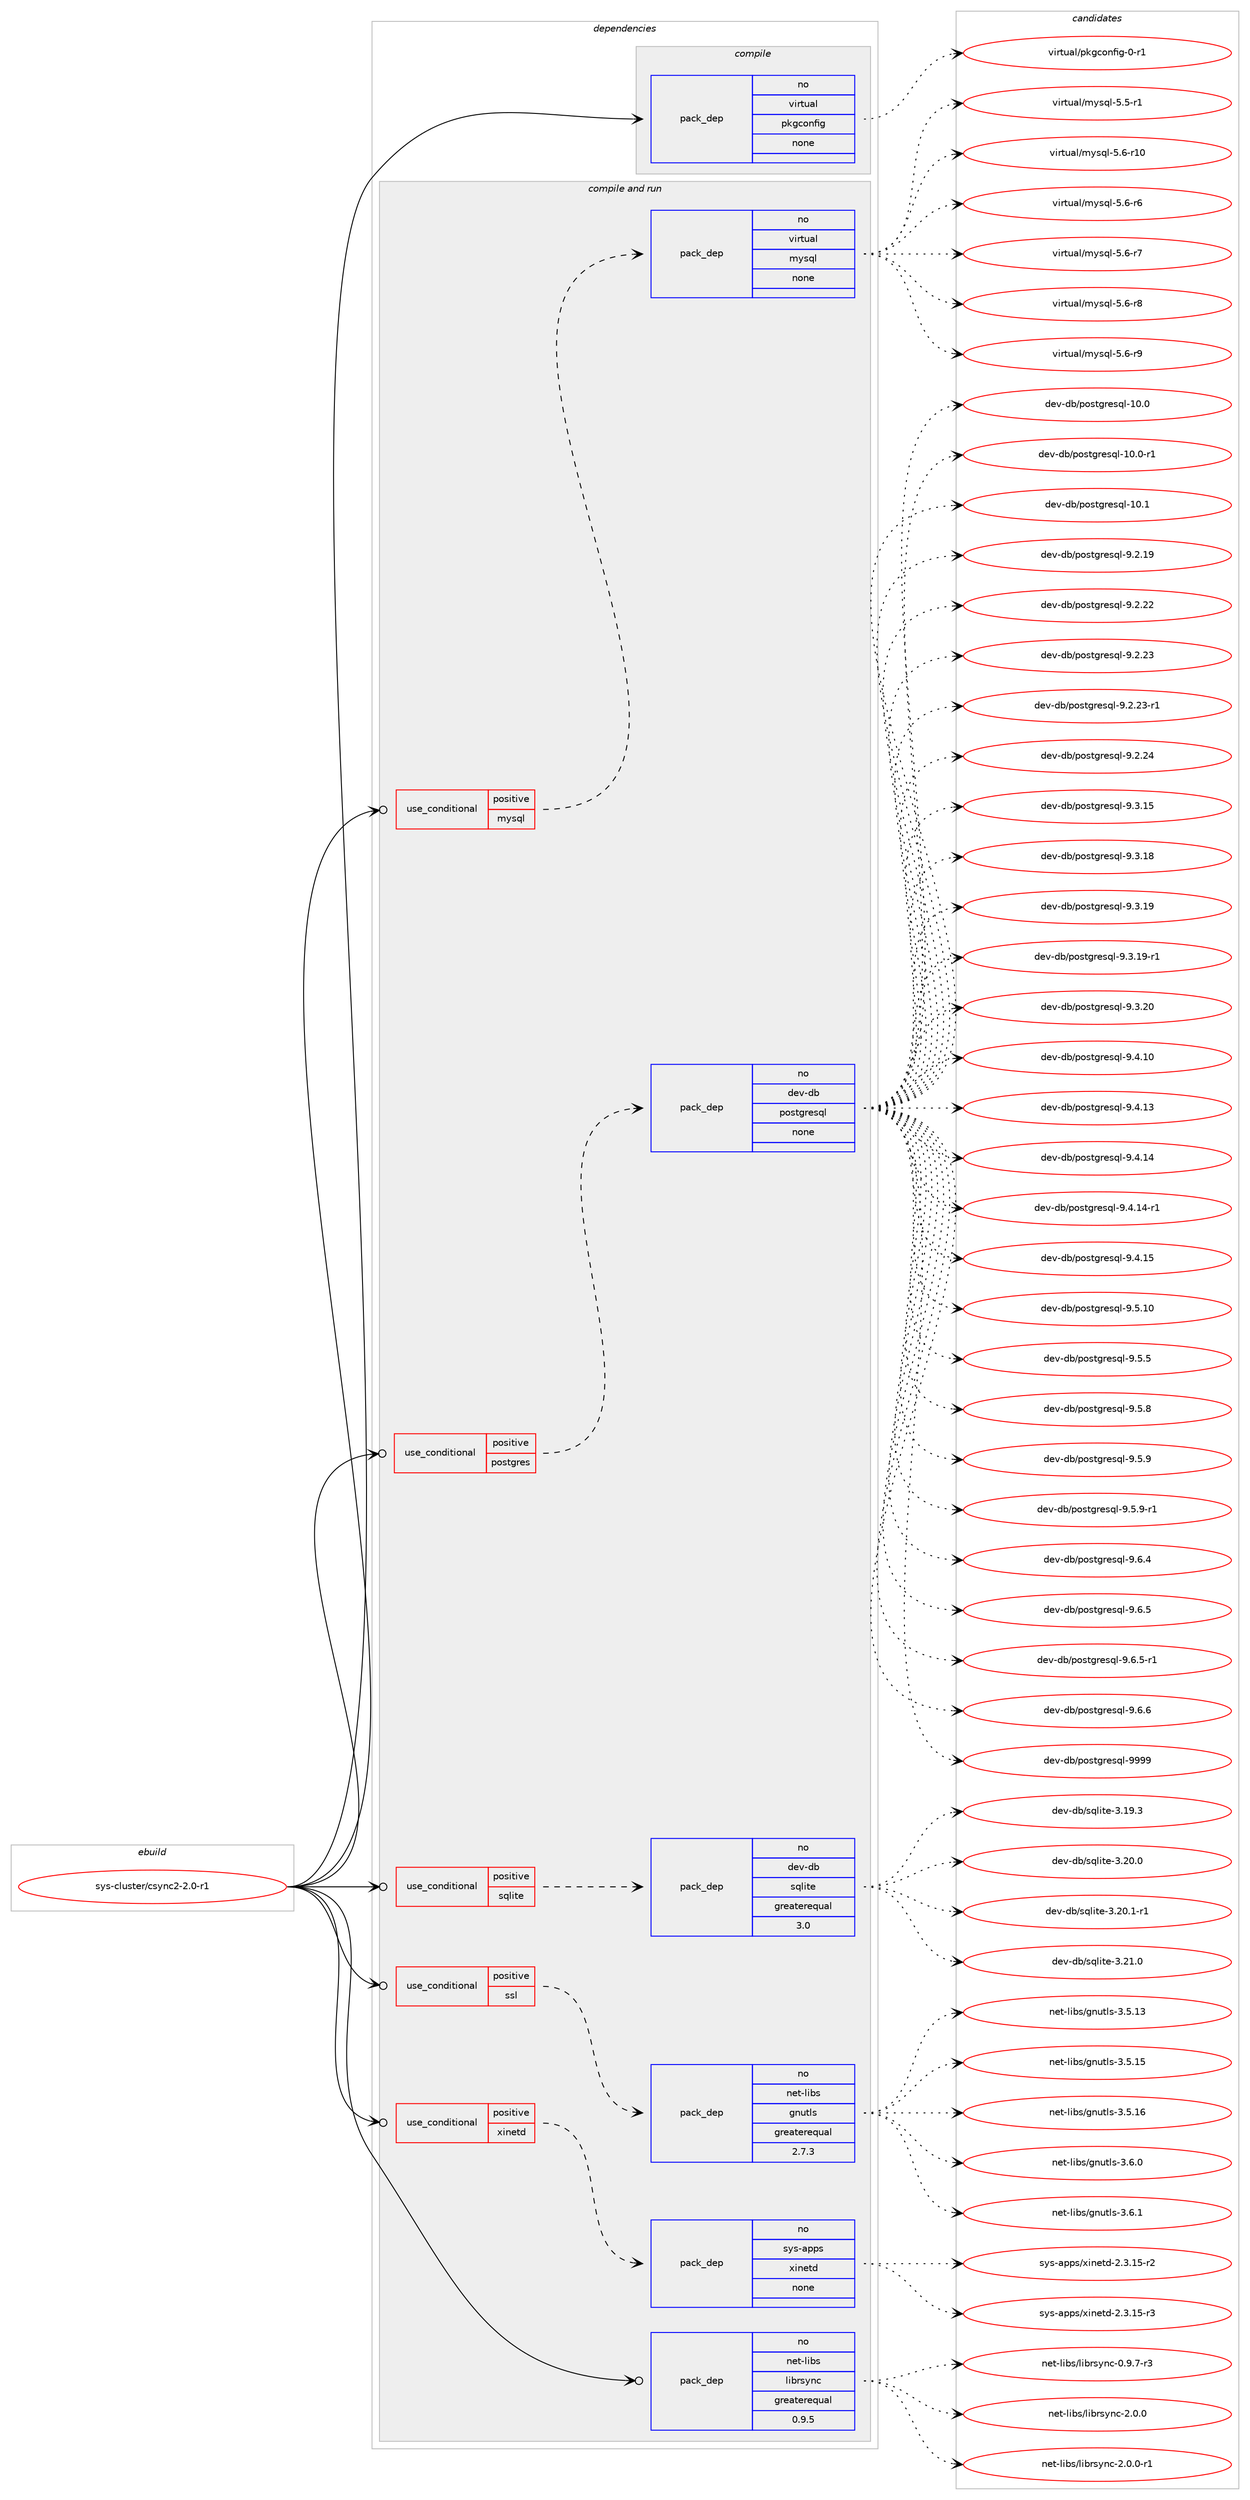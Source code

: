 digraph prolog {

# *************
# Graph options
# *************

newrank=true;
concentrate=true;
compound=true;
graph [rankdir=LR,fontname=Helvetica,fontsize=10,ranksep=1.5];#, ranksep=2.5, nodesep=0.2];
edge  [arrowhead=vee];
node  [fontname=Helvetica,fontsize=10];

# **********
# The ebuild
# **********

subgraph cluster_leftcol {
color=gray;
rank=same;
label=<<i>ebuild</i>>;
id [label="sys-cluster/csync2-2.0-r1", color=red, width=4, href="../sys-cluster/csync2-2.0-r1.svg"];
}

# ****************
# The dependencies
# ****************

subgraph cluster_midcol {
color=gray;
label=<<i>dependencies</i>>;
subgraph cluster_compile {
fillcolor="#eeeeee";
style=filled;
label=<<i>compile</i>>;
subgraph pack355640 {
dependency479216 [label=<<TABLE BORDER="0" CELLBORDER="1" CELLSPACING="0" CELLPADDING="4" WIDTH="220"><TR><TD ROWSPAN="6" CELLPADDING="30">pack_dep</TD></TR><TR><TD WIDTH="110">no</TD></TR><TR><TD>virtual</TD></TR><TR><TD>pkgconfig</TD></TR><TR><TD>none</TD></TR><TR><TD></TD></TR></TABLE>>, shape=none, color=blue];
}
id:e -> dependency479216:w [weight=20,style="solid",arrowhead="vee"];
}
subgraph cluster_compileandrun {
fillcolor="#eeeeee";
style=filled;
label=<<i>compile and run</i>>;
subgraph cond115209 {
dependency479217 [label=<<TABLE BORDER="0" CELLBORDER="1" CELLSPACING="0" CELLPADDING="4"><TR><TD ROWSPAN="3" CELLPADDING="10">use_conditional</TD></TR><TR><TD>positive</TD></TR><TR><TD>mysql</TD></TR></TABLE>>, shape=none, color=red];
subgraph pack355641 {
dependency479218 [label=<<TABLE BORDER="0" CELLBORDER="1" CELLSPACING="0" CELLPADDING="4" WIDTH="220"><TR><TD ROWSPAN="6" CELLPADDING="30">pack_dep</TD></TR><TR><TD WIDTH="110">no</TD></TR><TR><TD>virtual</TD></TR><TR><TD>mysql</TD></TR><TR><TD>none</TD></TR><TR><TD></TD></TR></TABLE>>, shape=none, color=blue];
}
dependency479217:e -> dependency479218:w [weight=20,style="dashed",arrowhead="vee"];
}
id:e -> dependency479217:w [weight=20,style="solid",arrowhead="odotvee"];
subgraph cond115210 {
dependency479219 [label=<<TABLE BORDER="0" CELLBORDER="1" CELLSPACING="0" CELLPADDING="4"><TR><TD ROWSPAN="3" CELLPADDING="10">use_conditional</TD></TR><TR><TD>positive</TD></TR><TR><TD>postgres</TD></TR></TABLE>>, shape=none, color=red];
subgraph pack355642 {
dependency479220 [label=<<TABLE BORDER="0" CELLBORDER="1" CELLSPACING="0" CELLPADDING="4" WIDTH="220"><TR><TD ROWSPAN="6" CELLPADDING="30">pack_dep</TD></TR><TR><TD WIDTH="110">no</TD></TR><TR><TD>dev-db</TD></TR><TR><TD>postgresql</TD></TR><TR><TD>none</TD></TR><TR><TD></TD></TR></TABLE>>, shape=none, color=blue];
}
dependency479219:e -> dependency479220:w [weight=20,style="dashed",arrowhead="vee"];
}
id:e -> dependency479219:w [weight=20,style="solid",arrowhead="odotvee"];
subgraph cond115211 {
dependency479221 [label=<<TABLE BORDER="0" CELLBORDER="1" CELLSPACING="0" CELLPADDING="4"><TR><TD ROWSPAN="3" CELLPADDING="10">use_conditional</TD></TR><TR><TD>positive</TD></TR><TR><TD>sqlite</TD></TR></TABLE>>, shape=none, color=red];
subgraph pack355643 {
dependency479222 [label=<<TABLE BORDER="0" CELLBORDER="1" CELLSPACING="0" CELLPADDING="4" WIDTH="220"><TR><TD ROWSPAN="6" CELLPADDING="30">pack_dep</TD></TR><TR><TD WIDTH="110">no</TD></TR><TR><TD>dev-db</TD></TR><TR><TD>sqlite</TD></TR><TR><TD>greaterequal</TD></TR><TR><TD>3.0</TD></TR></TABLE>>, shape=none, color=blue];
}
dependency479221:e -> dependency479222:w [weight=20,style="dashed",arrowhead="vee"];
}
id:e -> dependency479221:w [weight=20,style="solid",arrowhead="odotvee"];
subgraph cond115212 {
dependency479223 [label=<<TABLE BORDER="0" CELLBORDER="1" CELLSPACING="0" CELLPADDING="4"><TR><TD ROWSPAN="3" CELLPADDING="10">use_conditional</TD></TR><TR><TD>positive</TD></TR><TR><TD>ssl</TD></TR></TABLE>>, shape=none, color=red];
subgraph pack355644 {
dependency479224 [label=<<TABLE BORDER="0" CELLBORDER="1" CELLSPACING="0" CELLPADDING="4" WIDTH="220"><TR><TD ROWSPAN="6" CELLPADDING="30">pack_dep</TD></TR><TR><TD WIDTH="110">no</TD></TR><TR><TD>net-libs</TD></TR><TR><TD>gnutls</TD></TR><TR><TD>greaterequal</TD></TR><TR><TD>2.7.3</TD></TR></TABLE>>, shape=none, color=blue];
}
dependency479223:e -> dependency479224:w [weight=20,style="dashed",arrowhead="vee"];
}
id:e -> dependency479223:w [weight=20,style="solid",arrowhead="odotvee"];
subgraph cond115213 {
dependency479225 [label=<<TABLE BORDER="0" CELLBORDER="1" CELLSPACING="0" CELLPADDING="4"><TR><TD ROWSPAN="3" CELLPADDING="10">use_conditional</TD></TR><TR><TD>positive</TD></TR><TR><TD>xinetd</TD></TR></TABLE>>, shape=none, color=red];
subgraph pack355645 {
dependency479226 [label=<<TABLE BORDER="0" CELLBORDER="1" CELLSPACING="0" CELLPADDING="4" WIDTH="220"><TR><TD ROWSPAN="6" CELLPADDING="30">pack_dep</TD></TR><TR><TD WIDTH="110">no</TD></TR><TR><TD>sys-apps</TD></TR><TR><TD>xinetd</TD></TR><TR><TD>none</TD></TR><TR><TD></TD></TR></TABLE>>, shape=none, color=blue];
}
dependency479225:e -> dependency479226:w [weight=20,style="dashed",arrowhead="vee"];
}
id:e -> dependency479225:w [weight=20,style="solid",arrowhead="odotvee"];
subgraph pack355646 {
dependency479227 [label=<<TABLE BORDER="0" CELLBORDER="1" CELLSPACING="0" CELLPADDING="4" WIDTH="220"><TR><TD ROWSPAN="6" CELLPADDING="30">pack_dep</TD></TR><TR><TD WIDTH="110">no</TD></TR><TR><TD>net-libs</TD></TR><TR><TD>librsync</TD></TR><TR><TD>greaterequal</TD></TR><TR><TD>0.9.5</TD></TR></TABLE>>, shape=none, color=blue];
}
id:e -> dependency479227:w [weight=20,style="solid",arrowhead="odotvee"];
}
subgraph cluster_run {
fillcolor="#eeeeee";
style=filled;
label=<<i>run</i>>;
}
}

# **************
# The candidates
# **************

subgraph cluster_choices {
rank=same;
color=gray;
label=<<i>candidates</i>>;

subgraph choice355640 {
color=black;
nodesep=1;
choice11810511411611797108471121071039911111010210510345484511449 [label="virtual/pkgconfig-0-r1", color=red, width=4,href="../virtual/pkgconfig-0-r1.svg"];
dependency479216:e -> choice11810511411611797108471121071039911111010210510345484511449:w [style=dotted,weight="100"];
}
subgraph choice355641 {
color=black;
nodesep=1;
choice1181051141161179710847109121115113108455346534511449 [label="virtual/mysql-5.5-r1", color=red, width=4,href="../virtual/mysql-5.5-r1.svg"];
choice118105114116117971084710912111511310845534654451144948 [label="virtual/mysql-5.6-r10", color=red, width=4,href="../virtual/mysql-5.6-r10.svg"];
choice1181051141161179710847109121115113108455346544511454 [label="virtual/mysql-5.6-r6", color=red, width=4,href="../virtual/mysql-5.6-r6.svg"];
choice1181051141161179710847109121115113108455346544511455 [label="virtual/mysql-5.6-r7", color=red, width=4,href="../virtual/mysql-5.6-r7.svg"];
choice1181051141161179710847109121115113108455346544511456 [label="virtual/mysql-5.6-r8", color=red, width=4,href="../virtual/mysql-5.6-r8.svg"];
choice1181051141161179710847109121115113108455346544511457 [label="virtual/mysql-5.6-r9", color=red, width=4,href="../virtual/mysql-5.6-r9.svg"];
dependency479218:e -> choice1181051141161179710847109121115113108455346534511449:w [style=dotted,weight="100"];
dependency479218:e -> choice118105114116117971084710912111511310845534654451144948:w [style=dotted,weight="100"];
dependency479218:e -> choice1181051141161179710847109121115113108455346544511454:w [style=dotted,weight="100"];
dependency479218:e -> choice1181051141161179710847109121115113108455346544511455:w [style=dotted,weight="100"];
dependency479218:e -> choice1181051141161179710847109121115113108455346544511456:w [style=dotted,weight="100"];
dependency479218:e -> choice1181051141161179710847109121115113108455346544511457:w [style=dotted,weight="100"];
}
subgraph choice355642 {
color=black;
nodesep=1;
choice1001011184510098471121111151161031141011151131084549484648 [label="dev-db/postgresql-10.0", color=red, width=4,href="../dev-db/postgresql-10.0.svg"];
choice10010111845100984711211111511610311410111511310845494846484511449 [label="dev-db/postgresql-10.0-r1", color=red, width=4,href="../dev-db/postgresql-10.0-r1.svg"];
choice1001011184510098471121111151161031141011151131084549484649 [label="dev-db/postgresql-10.1", color=red, width=4,href="../dev-db/postgresql-10.1.svg"];
choice10010111845100984711211111511610311410111511310845574650464957 [label="dev-db/postgresql-9.2.19", color=red, width=4,href="../dev-db/postgresql-9.2.19.svg"];
choice10010111845100984711211111511610311410111511310845574650465050 [label="dev-db/postgresql-9.2.22", color=red, width=4,href="../dev-db/postgresql-9.2.22.svg"];
choice10010111845100984711211111511610311410111511310845574650465051 [label="dev-db/postgresql-9.2.23", color=red, width=4,href="../dev-db/postgresql-9.2.23.svg"];
choice100101118451009847112111115116103114101115113108455746504650514511449 [label="dev-db/postgresql-9.2.23-r1", color=red, width=4,href="../dev-db/postgresql-9.2.23-r1.svg"];
choice10010111845100984711211111511610311410111511310845574650465052 [label="dev-db/postgresql-9.2.24", color=red, width=4,href="../dev-db/postgresql-9.2.24.svg"];
choice10010111845100984711211111511610311410111511310845574651464953 [label="dev-db/postgresql-9.3.15", color=red, width=4,href="../dev-db/postgresql-9.3.15.svg"];
choice10010111845100984711211111511610311410111511310845574651464956 [label="dev-db/postgresql-9.3.18", color=red, width=4,href="../dev-db/postgresql-9.3.18.svg"];
choice10010111845100984711211111511610311410111511310845574651464957 [label="dev-db/postgresql-9.3.19", color=red, width=4,href="../dev-db/postgresql-9.3.19.svg"];
choice100101118451009847112111115116103114101115113108455746514649574511449 [label="dev-db/postgresql-9.3.19-r1", color=red, width=4,href="../dev-db/postgresql-9.3.19-r1.svg"];
choice10010111845100984711211111511610311410111511310845574651465048 [label="dev-db/postgresql-9.3.20", color=red, width=4,href="../dev-db/postgresql-9.3.20.svg"];
choice10010111845100984711211111511610311410111511310845574652464948 [label="dev-db/postgresql-9.4.10", color=red, width=4,href="../dev-db/postgresql-9.4.10.svg"];
choice10010111845100984711211111511610311410111511310845574652464951 [label="dev-db/postgresql-9.4.13", color=red, width=4,href="../dev-db/postgresql-9.4.13.svg"];
choice10010111845100984711211111511610311410111511310845574652464952 [label="dev-db/postgresql-9.4.14", color=red, width=4,href="../dev-db/postgresql-9.4.14.svg"];
choice100101118451009847112111115116103114101115113108455746524649524511449 [label="dev-db/postgresql-9.4.14-r1", color=red, width=4,href="../dev-db/postgresql-9.4.14-r1.svg"];
choice10010111845100984711211111511610311410111511310845574652464953 [label="dev-db/postgresql-9.4.15", color=red, width=4,href="../dev-db/postgresql-9.4.15.svg"];
choice10010111845100984711211111511610311410111511310845574653464948 [label="dev-db/postgresql-9.5.10", color=red, width=4,href="../dev-db/postgresql-9.5.10.svg"];
choice100101118451009847112111115116103114101115113108455746534653 [label="dev-db/postgresql-9.5.5", color=red, width=4,href="../dev-db/postgresql-9.5.5.svg"];
choice100101118451009847112111115116103114101115113108455746534656 [label="dev-db/postgresql-9.5.8", color=red, width=4,href="../dev-db/postgresql-9.5.8.svg"];
choice100101118451009847112111115116103114101115113108455746534657 [label="dev-db/postgresql-9.5.9", color=red, width=4,href="../dev-db/postgresql-9.5.9.svg"];
choice1001011184510098471121111151161031141011151131084557465346574511449 [label="dev-db/postgresql-9.5.9-r1", color=red, width=4,href="../dev-db/postgresql-9.5.9-r1.svg"];
choice100101118451009847112111115116103114101115113108455746544652 [label="dev-db/postgresql-9.6.4", color=red, width=4,href="../dev-db/postgresql-9.6.4.svg"];
choice100101118451009847112111115116103114101115113108455746544653 [label="dev-db/postgresql-9.6.5", color=red, width=4,href="../dev-db/postgresql-9.6.5.svg"];
choice1001011184510098471121111151161031141011151131084557465446534511449 [label="dev-db/postgresql-9.6.5-r1", color=red, width=4,href="../dev-db/postgresql-9.6.5-r1.svg"];
choice100101118451009847112111115116103114101115113108455746544654 [label="dev-db/postgresql-9.6.6", color=red, width=4,href="../dev-db/postgresql-9.6.6.svg"];
choice1001011184510098471121111151161031141011151131084557575757 [label="dev-db/postgresql-9999", color=red, width=4,href="../dev-db/postgresql-9999.svg"];
dependency479220:e -> choice1001011184510098471121111151161031141011151131084549484648:w [style=dotted,weight="100"];
dependency479220:e -> choice10010111845100984711211111511610311410111511310845494846484511449:w [style=dotted,weight="100"];
dependency479220:e -> choice1001011184510098471121111151161031141011151131084549484649:w [style=dotted,weight="100"];
dependency479220:e -> choice10010111845100984711211111511610311410111511310845574650464957:w [style=dotted,weight="100"];
dependency479220:e -> choice10010111845100984711211111511610311410111511310845574650465050:w [style=dotted,weight="100"];
dependency479220:e -> choice10010111845100984711211111511610311410111511310845574650465051:w [style=dotted,weight="100"];
dependency479220:e -> choice100101118451009847112111115116103114101115113108455746504650514511449:w [style=dotted,weight="100"];
dependency479220:e -> choice10010111845100984711211111511610311410111511310845574650465052:w [style=dotted,weight="100"];
dependency479220:e -> choice10010111845100984711211111511610311410111511310845574651464953:w [style=dotted,weight="100"];
dependency479220:e -> choice10010111845100984711211111511610311410111511310845574651464956:w [style=dotted,weight="100"];
dependency479220:e -> choice10010111845100984711211111511610311410111511310845574651464957:w [style=dotted,weight="100"];
dependency479220:e -> choice100101118451009847112111115116103114101115113108455746514649574511449:w [style=dotted,weight="100"];
dependency479220:e -> choice10010111845100984711211111511610311410111511310845574651465048:w [style=dotted,weight="100"];
dependency479220:e -> choice10010111845100984711211111511610311410111511310845574652464948:w [style=dotted,weight="100"];
dependency479220:e -> choice10010111845100984711211111511610311410111511310845574652464951:w [style=dotted,weight="100"];
dependency479220:e -> choice10010111845100984711211111511610311410111511310845574652464952:w [style=dotted,weight="100"];
dependency479220:e -> choice100101118451009847112111115116103114101115113108455746524649524511449:w [style=dotted,weight="100"];
dependency479220:e -> choice10010111845100984711211111511610311410111511310845574652464953:w [style=dotted,weight="100"];
dependency479220:e -> choice10010111845100984711211111511610311410111511310845574653464948:w [style=dotted,weight="100"];
dependency479220:e -> choice100101118451009847112111115116103114101115113108455746534653:w [style=dotted,weight="100"];
dependency479220:e -> choice100101118451009847112111115116103114101115113108455746534656:w [style=dotted,weight="100"];
dependency479220:e -> choice100101118451009847112111115116103114101115113108455746534657:w [style=dotted,weight="100"];
dependency479220:e -> choice1001011184510098471121111151161031141011151131084557465346574511449:w [style=dotted,weight="100"];
dependency479220:e -> choice100101118451009847112111115116103114101115113108455746544652:w [style=dotted,weight="100"];
dependency479220:e -> choice100101118451009847112111115116103114101115113108455746544653:w [style=dotted,weight="100"];
dependency479220:e -> choice1001011184510098471121111151161031141011151131084557465446534511449:w [style=dotted,weight="100"];
dependency479220:e -> choice100101118451009847112111115116103114101115113108455746544654:w [style=dotted,weight="100"];
dependency479220:e -> choice1001011184510098471121111151161031141011151131084557575757:w [style=dotted,weight="100"];
}
subgraph choice355643 {
color=black;
nodesep=1;
choice10010111845100984711511310810511610145514649574651 [label="dev-db/sqlite-3.19.3", color=red, width=4,href="../dev-db/sqlite-3.19.3.svg"];
choice10010111845100984711511310810511610145514650484648 [label="dev-db/sqlite-3.20.0", color=red, width=4,href="../dev-db/sqlite-3.20.0.svg"];
choice100101118451009847115113108105116101455146504846494511449 [label="dev-db/sqlite-3.20.1-r1", color=red, width=4,href="../dev-db/sqlite-3.20.1-r1.svg"];
choice10010111845100984711511310810511610145514650494648 [label="dev-db/sqlite-3.21.0", color=red, width=4,href="../dev-db/sqlite-3.21.0.svg"];
dependency479222:e -> choice10010111845100984711511310810511610145514649574651:w [style=dotted,weight="100"];
dependency479222:e -> choice10010111845100984711511310810511610145514650484648:w [style=dotted,weight="100"];
dependency479222:e -> choice100101118451009847115113108105116101455146504846494511449:w [style=dotted,weight="100"];
dependency479222:e -> choice10010111845100984711511310810511610145514650494648:w [style=dotted,weight="100"];
}
subgraph choice355644 {
color=black;
nodesep=1;
choice11010111645108105981154710311011711610811545514653464951 [label="net-libs/gnutls-3.5.13", color=red, width=4,href="../net-libs/gnutls-3.5.13.svg"];
choice11010111645108105981154710311011711610811545514653464953 [label="net-libs/gnutls-3.5.15", color=red, width=4,href="../net-libs/gnutls-3.5.15.svg"];
choice11010111645108105981154710311011711610811545514653464954 [label="net-libs/gnutls-3.5.16", color=red, width=4,href="../net-libs/gnutls-3.5.16.svg"];
choice110101116451081059811547103110117116108115455146544648 [label="net-libs/gnutls-3.6.0", color=red, width=4,href="../net-libs/gnutls-3.6.0.svg"];
choice110101116451081059811547103110117116108115455146544649 [label="net-libs/gnutls-3.6.1", color=red, width=4,href="../net-libs/gnutls-3.6.1.svg"];
dependency479224:e -> choice11010111645108105981154710311011711610811545514653464951:w [style=dotted,weight="100"];
dependency479224:e -> choice11010111645108105981154710311011711610811545514653464953:w [style=dotted,weight="100"];
dependency479224:e -> choice11010111645108105981154710311011711610811545514653464954:w [style=dotted,weight="100"];
dependency479224:e -> choice110101116451081059811547103110117116108115455146544648:w [style=dotted,weight="100"];
dependency479224:e -> choice110101116451081059811547103110117116108115455146544649:w [style=dotted,weight="100"];
}
subgraph choice355645 {
color=black;
nodesep=1;
choice115121115459711211211547120105110101116100455046514649534511450 [label="sys-apps/xinetd-2.3.15-r2", color=red, width=4,href="../sys-apps/xinetd-2.3.15-r2.svg"];
choice115121115459711211211547120105110101116100455046514649534511451 [label="sys-apps/xinetd-2.3.15-r3", color=red, width=4,href="../sys-apps/xinetd-2.3.15-r3.svg"];
dependency479226:e -> choice115121115459711211211547120105110101116100455046514649534511450:w [style=dotted,weight="100"];
dependency479226:e -> choice115121115459711211211547120105110101116100455046514649534511451:w [style=dotted,weight="100"];
}
subgraph choice355646 {
color=black;
nodesep=1;
choice11010111645108105981154710810598114115121110994548465746554511451 [label="net-libs/librsync-0.9.7-r3", color=red, width=4,href="../net-libs/librsync-0.9.7-r3.svg"];
choice1101011164510810598115471081059811411512111099455046484648 [label="net-libs/librsync-2.0.0", color=red, width=4,href="../net-libs/librsync-2.0.0.svg"];
choice11010111645108105981154710810598114115121110994550464846484511449 [label="net-libs/librsync-2.0.0-r1", color=red, width=4,href="../net-libs/librsync-2.0.0-r1.svg"];
dependency479227:e -> choice11010111645108105981154710810598114115121110994548465746554511451:w [style=dotted,weight="100"];
dependency479227:e -> choice1101011164510810598115471081059811411512111099455046484648:w [style=dotted,weight="100"];
dependency479227:e -> choice11010111645108105981154710810598114115121110994550464846484511449:w [style=dotted,weight="100"];
}
}

}
